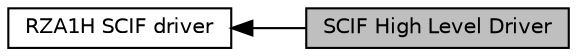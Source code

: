 digraph "SCIF High Level Driver"
{
  edge [fontname="Helvetica",fontsize="10",labelfontname="Helvetica",labelfontsize="10"];
  node [fontname="Helvetica",fontsize="10",shape=box];
  rankdir=LR;
  Node2 [label="RZA1H SCIF driver",height=0.2,width=0.4,color="black", fillcolor="white", style="filled",URL="$d9/de8/group__R__SW__PKG__93__SCIF__API.html",tooltip="This interface provides access to the Serial SCIF peripheral on the RZA1H board. See SCIF High Level ..."];
  Node1 [label="SCIF High Level Driver",height=0.2,width=0.4,color="black", fillcolor="grey75", style="filled", fontcolor="black",tooltip="This interface provides access to SCIF Peripheral."];
  Node2->Node1 [shape=plaintext, dir="back", style="solid"];
}
